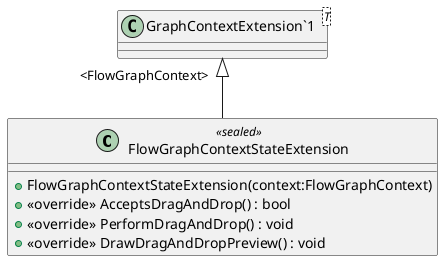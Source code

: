 @startuml
class FlowGraphContextStateExtension <<sealed>> {
    + FlowGraphContextStateExtension(context:FlowGraphContext)
    + <<override>> AcceptsDragAndDrop() : bool
    + <<override>> PerformDragAndDrop() : void
    + <<override>> DrawDragAndDropPreview() : void
}
class "GraphContextExtension`1"<T> {
}
"GraphContextExtension`1" "<FlowGraphContext>" <|-- FlowGraphContextStateExtension
@enduml
